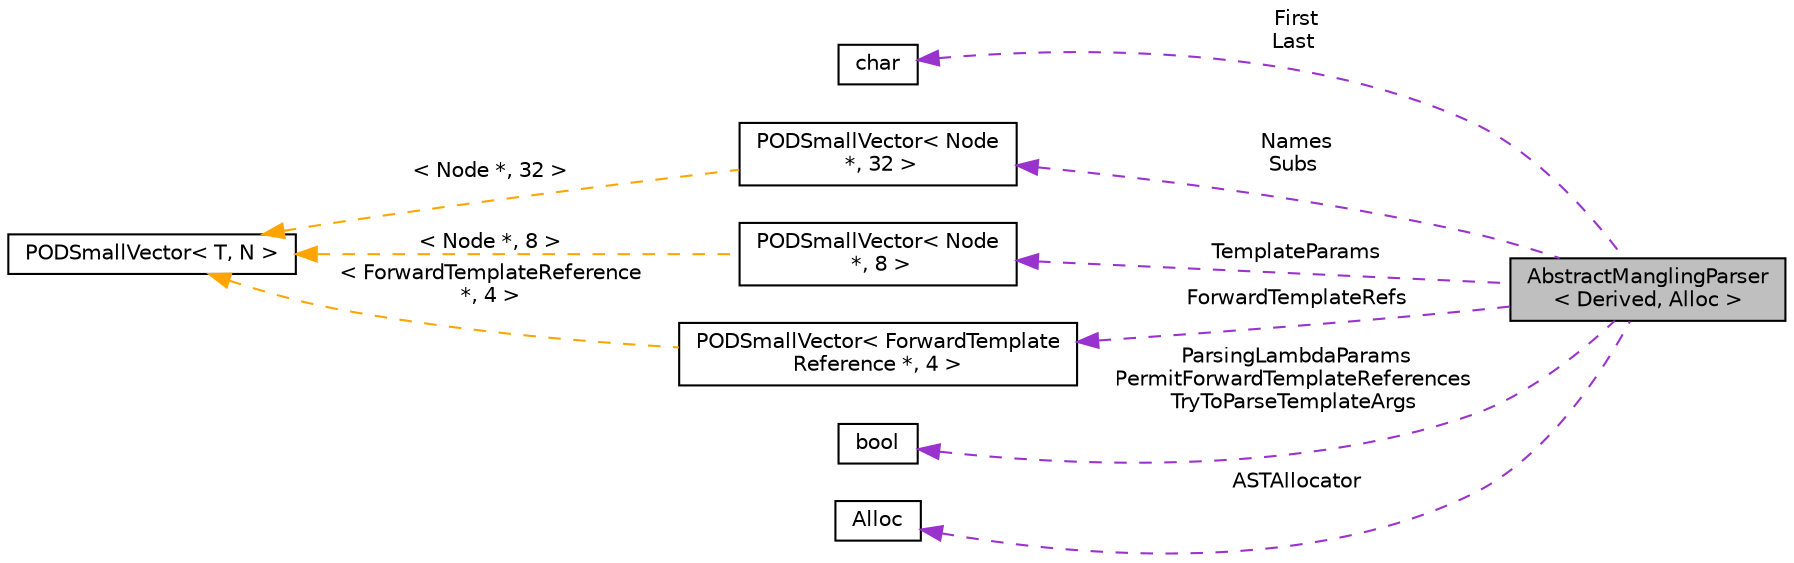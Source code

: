 digraph "AbstractManglingParser&lt; Derived, Alloc &gt;"
{
 // LATEX_PDF_SIZE
  bgcolor="transparent";
  edge [fontname="Helvetica",fontsize="10",labelfontname="Helvetica",labelfontsize="10"];
  node [fontname="Helvetica",fontsize="10",shape="box"];
  rankdir="LR";
  Node1 [label="AbstractManglingParser\l\< Derived, Alloc \>",height=0.2,width=0.4,color="black", fillcolor="grey75", style="filled", fontcolor="black",tooltip=" "];
  Node2 -> Node1 [dir="back",color="darkorchid3",fontsize="10",style="dashed",label=" First\nLast" ,fontname="Helvetica"];
  Node2 [label="char",height=0.2,width=0.4,color="black",URL="$classchar.html",tooltip=" "];
  Node3 -> Node1 [dir="back",color="darkorchid3",fontsize="10",style="dashed",label=" Names\nSubs" ,fontname="Helvetica"];
  Node3 [label="PODSmallVector\< Node\l *, 32 \>",height=0.2,width=0.4,color="black",URL="$classPODSmallVector.html",tooltip=" "];
  Node4 -> Node3 [dir="back",color="orange",fontsize="10",style="dashed",label=" \< Node *, 32 \>" ,fontname="Helvetica"];
  Node4 [label="PODSmallVector\< T, N \>",height=0.2,width=0.4,color="black",URL="$classPODSmallVector.html",tooltip=" "];
  Node5 -> Node1 [dir="back",color="darkorchid3",fontsize="10",style="dashed",label=" TemplateParams" ,fontname="Helvetica"];
  Node5 [label="PODSmallVector\< Node\l *, 8 \>",height=0.2,width=0.4,color="black",URL="$classPODSmallVector.html",tooltip=" "];
  Node4 -> Node5 [dir="back",color="orange",fontsize="10",style="dashed",label=" \< Node *, 8 \>" ,fontname="Helvetica"];
  Node6 -> Node1 [dir="back",color="darkorchid3",fontsize="10",style="dashed",label=" ForwardTemplateRefs" ,fontname="Helvetica"];
  Node6 [label="PODSmallVector\< ForwardTemplate\lReference *, 4 \>",height=0.2,width=0.4,color="black",URL="$classPODSmallVector.html",tooltip=" "];
  Node4 -> Node6 [dir="back",color="orange",fontsize="10",style="dashed",label=" \< ForwardTemplateReference\l *, 4 \>" ,fontname="Helvetica"];
  Node7 -> Node1 [dir="back",color="darkorchid3",fontsize="10",style="dashed",label=" ParsingLambdaParams\nPermitForwardTemplateReferences\nTryToParseTemplateArgs" ,fontname="Helvetica"];
  Node7 [label="bool",height=0.2,width=0.4,color="black",URL="$classbool.html",tooltip=" "];
  Node8 -> Node1 [dir="back",color="darkorchid3",fontsize="10",style="dashed",label=" ASTAllocator" ,fontname="Helvetica"];
  Node8 [label="Alloc",height=0.2,width=0.4,color="black",tooltip=" "];
}
